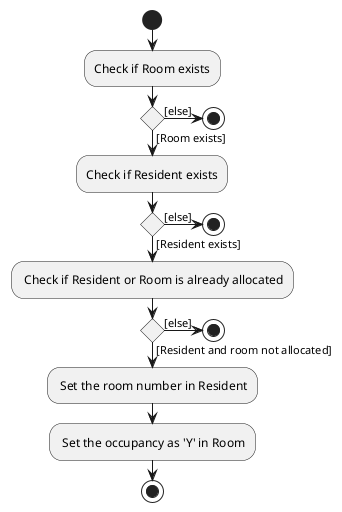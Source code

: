 @startuml
'https://plantuml.com/activity-diagram-beta

start
:Check if Room exists;
if () then ([Room exists])
    :Check if Resident exists;
    if () then ([Resident exists])
        : Check if Resident or Room is already allocated;
        if () then ([Resident and room not allocated])
            : Set the room number in Resident;
            : Set the occupancy as 'Y' in Room;
            stop
        else ([else])
            stop
    endif
    else ([else])
        stop
   endif

else ([else])
    stop
@enduml
